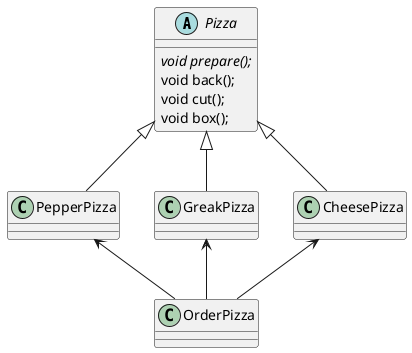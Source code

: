 @startuml

abstract class Pizza {
    {abstract} void prepare();
    void back();
    void cut();
    void box();
}

class CheesePizza
class GreakPizza
class PepperPizza

CheesePizza -up-|> Pizza
GreakPizza -up-|> Pizza
PepperPizza -up-|> Pizza

class OrderPizza

OrderPizza -up-> CheesePizza
OrderPizza -up-> GreakPizza
OrderPizza -up-> PepperPizza

@enduml